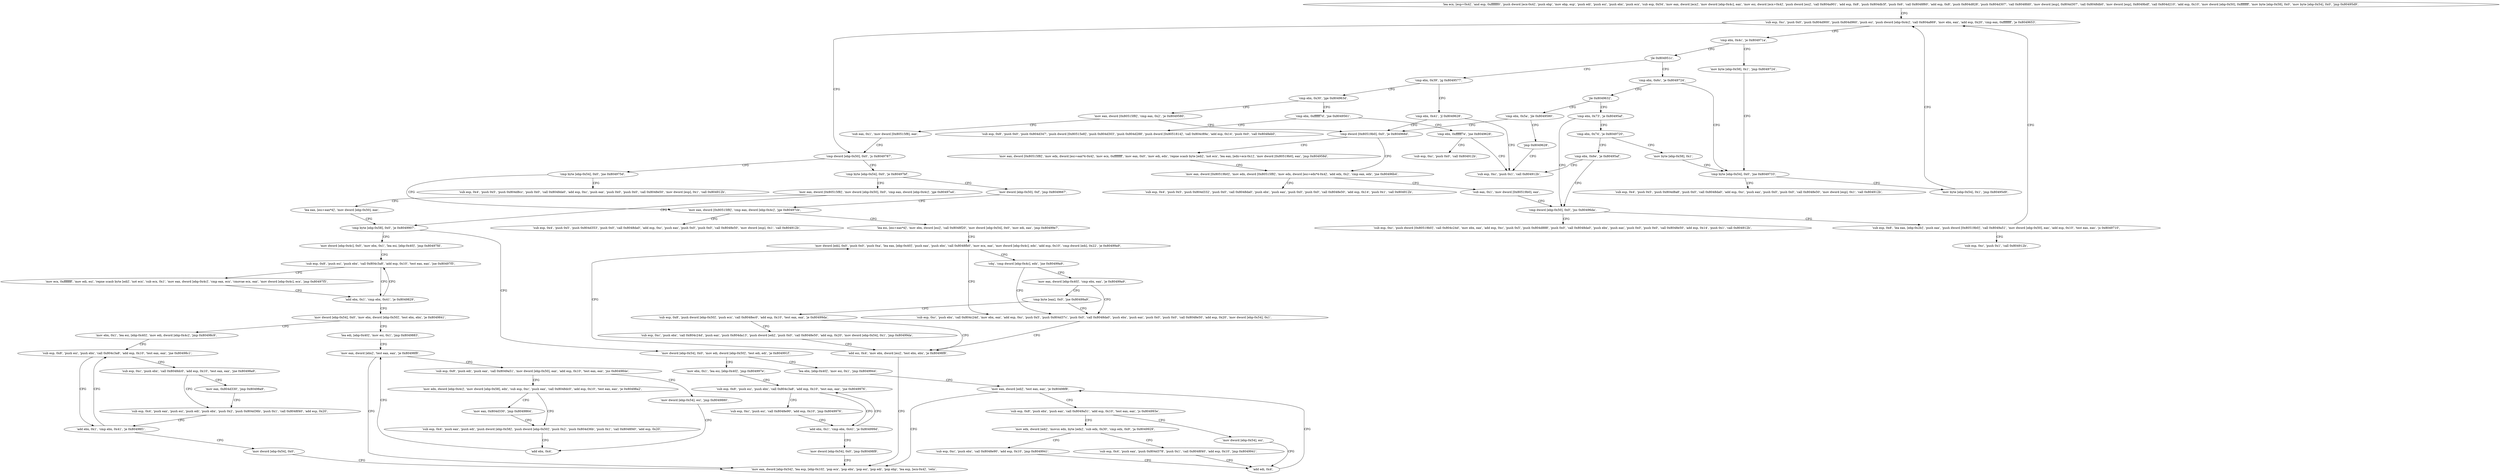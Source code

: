 digraph "func" {
"134517929" [label = "'lea ecx, [esp+0x4]', 'and esp, 0xfffffff0', 'push dword [ecx-0x4]', 'push ebp', 'mov ebp, esp', 'push edi', 'push esi', 'push ebx', 'push ecx', 'sub esp, 0x54', 'mov eax, dword [ecx]', 'mov dword [ebp-0x4c], eax', 'mov esi, dword [ecx+0x4]', 'push dword [esi]', 'call 0x804a901', 'add esp, 0x8', 'push 0x804db3f', 'push 0x6', 'call 0x8048f60', 'add esp, 0x8', 'push 0x804d828', 'push 0x804d307', 'call 0x8048fd0', 'mov dword [esp], 0x804d307', 'call 0x8048db0', 'mov dword [esp], 0x8049bdf', 'call 0x804d210', 'add esp, 0x10', 'mov dword [ebp-0x50], 0xffffffff', 'mov byte [ebp-0x58], 0x0', 'mov byte [ebp-0x54], 0x0', 'jmp 0x80495d9', " ]
"134518233" [label = "'sub esp, 0xc', 'push 0x0', 'push 0x804d900', 'push 0x804d960', 'push esi', 'push dword [ebp-0x4c]', 'call 0x804a869', 'mov ebx, eax', 'add esp, 0x20', 'cmp eax, 0xffffffff', 'je 0x8049653', " ]
"134518355" [label = "'cmp dword [ebp-0x50], 0x0', 'js 0x8049787', " ]
"134518267" [label = "'cmp ebx, 0x4c', 'je 0x804971a', " ]
"134518663" [label = "'cmp byte [ebp-0x54], 0x0', 'je 0x80497bf', " ]
"134518365" [label = "'cmp byte [ebp-0x54], 0x0', 'jne 0x804975d', " ]
"134518554" [label = "'mov byte [ebp-0x58], 0x1', 'jmp 0x8049724', " ]
"134518276" [label = "'jle 0x804951c', " ]
"134518719" [label = "'mov dword [ebp-0x50], 0xf', 'jmp 0x8049667', " ]
"134518669" [label = "'mov eax, dword [0x80515f8]', 'mov dword [ebp-0x50], 0x0', 'cmp eax, dword [ebp-0x4c]', 'jge 0x80497a4', " ]
"134518621" [label = "'sub esp, 0x4', 'push 0x5', 'push 0x804d8cc', 'push 0x0', 'call 0x8048da0', 'add esp, 0xc', 'push eax', 'push 0x0', 'push 0x0', 'call 0x8048e50', 'mov dword [esp], 0x1', 'call 0x804912b', " ]
"134518375" [label = "'mov eax, dword [0x80515f8]', 'cmp eax, dword [ebp-0x4c]', 'jge 0x80497cb', " ]
"134518564" [label = "'cmp byte [ebp-0x54], 0x0', 'jne 0x8049733', " ]
"134518044" [label = "'cmp ebx, 0x39', 'jg 0x8049577', " ]
"134518282" [label = "'cmp ebx, 0x6c', 'je 0x8049724', " ]
"134518692" [label = "'cmp byte [ebp-0x58], 0x0', 'je 0x8049907', " ]
"134518686" [label = "'lea eax, [esi+eax*4]', 'mov dword [ebp-0x50], eax', " ]
"134518731" [label = "'sub esp, 0x4', 'push 0x5', 'push 0x804d353', 'push 0x0', 'call 0x8048da0', 'add esp, 0xc', 'push eax', 'push 0x0', 'push 0x0', 'call 0x8048e50', 'mov dword [esp], 0x1', 'call 0x804912b', " ]
"134518389" [label = "'lea esi, [esi+eax*4]', 'mov ebx, dword [esi]', 'call 0x8048f20', 'mov dword [ebp-0x54], 0x0', 'mov edi, eax', 'jmp 0x80499e7', " ]
"134518579" [label = "'sub esp, 0x4', 'push 0x5', 'push 0x804d8a8', 'push 0x0', 'call 0x8048da0', 'add esp, 0xc', 'push eax', 'push 0x0', 'push 0x0', 'call 0x8048e50', 'mov dword [esp], 0x1', 'call 0x804912b', " ]
"134518570" [label = "'mov byte [ebp-0x54], 0x1', 'jmp 0x80495d9', " ]
"134518135" [label = "'cmp ebx, 0x41', 'jl 0x8049628', " ]
"134518049" [label = "'cmp ebx, 0x30', 'jge 0x804963d', " ]
"134518291" [label = "'jle 0x8049632', " ]
"134519047" [label = "'mov dword [ebp-0x54], 0x0', 'mov edi, dword [ebp-0x50]', 'test edi, edi', 'je 0x804991f', " ]
"134518702" [label = "'mov dword [ebp-0x4c], 0x0', 'mov ebx, 0x1', 'lea esi, [ebp-0x40]', 'jmp 0x80497fd', " ]
"134519271" [label = "'mov dword [edi], 0x0', 'push 0x0', 'push 0xa', 'lea eax, [ebp-0x40]', 'push eax', 'push ebx', 'call 0x8048fb0', 'mov ecx, eax', 'mov dword [ebp-0x4c], edx', 'add esp, 0x10', 'cmp dword [edi], 0x22', 'je 0x80499a9', " ]
"134518312" [label = "'sub esp, 0xc', 'push 0x1', 'call 0x804912b', " ]
"134518144" [label = "'cmp dword [0x80519b0], 0x0', 'je 0x804968d', " ]
"134518333" [label = "'mov eax, dword [0x80515f8]', 'cmp eax, 0x2', 'je 0x8049580', " ]
"134518058" [label = "'cmp ebx, 0xffffff7d', 'jne 0x8049561', " ]
"134518322" [label = "'cmp ebx, 0x5a', 'jle 0x8049580', " ]
"134518293" [label = "'cmp ebx, 0x73', 'je 0x80495af', " ]
"134519071" [label = "'mov ebx, 0x1', 'lea esi, [ebp-0x40]', 'jmp 0x804997e', " ]
"134519061" [label = "'lea ebx, [ebp-0x40]', 'mov esi, 0x1', 'jmp 0x8049944', " ]
"134518781" [label = "'sub esp, 0x8', 'push esi', 'push ebx', 'call 0x804c3a8', 'add esp, 0x10', 'test eax, eax', 'jne 0x80497f5', " ]
"134519209" [label = "'sub esp, 0xc', 'push ebx', 'call 0x804c24d', 'mov ebx, eax', 'add esp, 0xc', 'push 0x5', 'push 0x804d37c', 'push 0x0', 'call 0x8048da0', 'push ebx', 'push eax', 'push 0x0', 'push 0x0', 'call 0x8048e50', 'add esp, 0x20', 'mov dword [ebp-0x54], 0x1', " ]
"134519304" [label = "'cdq', 'cmp dword [ebp-0x4c], edx', 'jne 0x80499a9', " ]
"134518413" [label = "'mov eax, dword [0x80515f8]', 'mov edx, dword [esi+eax*4-0x4]', 'mov ecx, 0xffffffff', 'mov eax, 0x0', 'mov edi, edx', 'repne scasb byte [edi]', 'not ecx', 'lea eax, [edx+ecx-0x1]', 'mov dword [0x80519b0], eax', 'jmp 0x804958d', " ]
"134518157" [label = "'mov eax, dword [0x80519b0]', 'mov edx, dword [0x80515f8]', 'mov edx, dword [esi+edx*4-0x4]', 'add edx, 0x2', 'cmp eax, edx', 'jne 0x80496b4', " ]
"134518347" [label = "'sub eax, 0x1', 'mov dword [0x80515f8], eax', " ]
"134518113" [label = "'cmp ebx, 0xffffff7e', 'jne 0x8049628', " ]
"134518066" [label = "'sub esp, 0x8', 'push 0x0', 'push 0x804d347', 'push dword [0x80515e8]', 'push 0x804d303', 'push 0x804d288', 'push dword [0x8051814]', 'call 0x804c89a', 'add esp, 0x14', 'push 0x0', 'call 0x8048eb0', " ]
"134518331" [label = "'jmp 0x8049628', " ]
"134518191" [label = "'cmp dword [ebp-0x50], 0x0', 'jns 0x80496da', " ]
"134518298" [label = "'cmp ebx, 0x74', 'je 0x8049720', " ]
"134519166" [label = "'sub esp, 0x8', 'push esi', 'push ebx', 'call 0x804c3a8', 'add esp, 0x10', 'test eax, eax', 'jne 0x8049976', " ]
"134519108" [label = "'mov eax, dword [edi]', 'test eax, eax', 'je 0x80498f8', " ]
"134518773" [label = "'add ebx, 0x1', 'cmp ebx, 0x41', 'je 0x8049829', " ]
"134518798" [label = "'mov ecx, 0xffffffff', 'mov edi, esi', 'repne scasb byte [edi]', 'not ecx', 'sub ecx, 0x1', 'mov eax, dword [ebp-0x4c]', 'cmp eax, ecx', 'cmovae ecx, eax', 'mov dword [ebp-0x4c], ecx', 'jmp 0x80497f5', " ]
"134519258" [label = "'add esi, 0x4', 'mov ebx, dword [esi]', 'test ebx, ebx', 'je 0x80498f8', " ]
"134519310" [label = "'mov eax, dword [ebp-0x40]', 'cmp ebx, eax', 'je 0x80499a9', " ]
"134518452" [label = "'sub esp, 0x4', 'push 0x5', 'push 0x804d332', 'push 0x0', 'call 0x8048da0', 'push ebx', 'push eax', 'push 0x0', 'push 0x0', 'call 0x8048e50', 'add esp, 0x14', 'push 0x1', 'call 0x804912b', " ]
"134518183" [label = "'sub eax, 0x1', 'mov dword [0x80519b0], eax', " ]
"134518125" [label = "'sub esp, 0xc', 'push 0x0', 'call 0x804912b', " ]
"134518490" [label = "'sub esp, 0xc', 'push dword [0x80519b0]', 'call 0x804c24d', 'mov ebx, eax', 'add esp, 0xc', 'push 0x5', 'push 0x804d888', 'push 0x0', 'call 0x8048da0', 'push ebx', 'push eax', 'push 0x0', 'push 0x0', 'call 0x8048e50', 'add esp, 0x14', 'push 0x1', 'call 0x804912b', " ]
"134518201" [label = "'sub esp, 0x8', 'lea eax, [ebp-0x2b]', 'push eax', 'push dword [0x80519b0]', 'call 0x8049a51', 'mov dword [ebp-0x50], eax', 'add esp, 0x10', 'test eax, eax', 'js 0x8049710', " ]
"134518560" [label = "'mov byte [ebp-0x58], 0x1', " ]
"134518307" [label = "'cmp ebx, 0x6e', 'je 0x80495af', " ]
"134519158" [label = "'add ebx, 0x1', 'cmp ebx, 0x41', 'je 0x804999d', " ]
"134519183" [label = "'sub esp, 0xc', 'push esi', 'call 0x8048e90', 'add esp, 0x10', 'jmp 0x8049976', " ]
"134519032" [label = "'mov eax, dword [ebp-0x54]', 'lea esp, [ebp-0x10]', 'pop ecx', 'pop ebx', 'pop esi', 'pop edi', 'pop ebp', 'lea esp, [ecx-0x4]', 'retn', " ]
"134519114" [label = "'sub esp, 0x8', 'push ebx', 'push eax', 'call 0x8049a51', 'add esp, 0x10', 'test eax, eax', 'js 0x804993e', " ]
"134518825" [label = "'mov dword [ebp-0x54], 0x0', 'mov ebx, dword [ebp-0x50]', 'test ebx, ebx', 'je 0x8049841', " ]
"134519317" [label = "'cmp byte [eax], 0x0', 'jne 0x80499a9', " ]
"134518544" [label = "'sub esp, 0xc', 'push 0x1', 'call 0x804912b', " ]
"134519197" [label = "'mov dword [ebp-0x54], 0x0', 'jmp 0x80498f8', " ]
"134519102" [label = "'mov dword [ebp-0x54], esi', " ]
"134519131" [label = "'mov edx, dword [edi]', 'movsx edx, byte [edx]', 'sub edx, 0x30', 'cmp edx, 0x9', 'ja 0x8049929', " ]
"134518849" [label = "'mov ebx, 0x1', 'lea esi, [ebp-0x40]', 'mov edi, dword [ebp-0x4c]', 'jmp 0x80498c9', " ]
"134518839" [label = "'lea edi, [ebp-0x40]', 'mov esi, 0x1', 'jmp 0x8049883', " ]
"134519322" [label = "'sub esp, 0x8', 'push dword [ebp-0x50]', 'push ecx', 'call 0x8048ec0', 'add esp, 0x10', 'test eax, eax', 'je 0x80499da', " ]
"134519105" [label = "'add edi, 0x4', " ]
"134519081" [label = "'sub esp, 0x4', 'push eax', 'push 0x804d378', 'push 0x1', 'call 0x8048f40', 'add esp, 0x10', 'jmp 0x8049941', " ]
"134519144" [label = "'sub esp, 0xc', 'push ebx', 'call 0x8048e90', 'add esp, 0x10', 'jmp 0x8049941', " ]
"134518985" [label = "'sub esp, 0x8', 'push esi', 'push ebx', 'call 0x804c3a8', 'add esp, 0x10', 'test eax, eax', 'jne 0x80498c1', " ]
"134518915" [label = "'mov eax, dword [ebx]', 'test eax, eax', 'je 0x80498f8', " ]
"134519341" [label = "'sub esp, 0xc', 'push ebx', 'call 0x804c24d', 'push eax', 'push 0x804da13', 'push dword [edi]', 'push 0x0', 'call 0x8048e50', 'add esp, 0x20', 'mov dword [ebp-0x54], 0x1', 'jmp 0x80499da', " ]
"134518977" [label = "'add ebx, 0x1', 'cmp ebx, 0x41', 'je 0x80498f1', " ]
"134519002" [label = "'sub esp, 0xc', 'push ebx', 'call 0x8048dc0', 'add esp, 0x10', 'test eax, eax', 'jne 0x80498a9', " ]
"134518921" [label = "'sub esp, 0x8', 'push edi', 'push eax', 'call 0x8049a51', 'mov dword [ebp-0x50], eax', 'add esp, 0x10', 'test eax, eax', 'jns 0x804984e', " ]
"134519025" [label = "'mov dword [ebp-0x54], 0x0', " ]
"134518953" [label = "'sub esp, 0x4', 'push eax', 'push esi', 'push edi', 'push ebx', 'push 0x2', 'push 0x804d36b', 'push 0x1', 'call 0x8048f40', 'add esp, 0x20', " ]
"134519018" [label = "'mov eax, 0x804d330', 'jmp 0x80498a9', " ]
"134518862" [label = "'mov edx, dword [ebp-0x4c]', 'mov dword [ebp-0x58], edx', 'sub esp, 0xc', 'push eax', 'call 0x8048dc0', 'add esp, 0x10', 'test eax, eax', 'je 0x80498a2', " ]
"134518941" [label = "'mov dword [ebp-0x54], esi', 'jmp 0x8049880', " ]
"134518946" [label = "'mov eax, 0x804d330', 'jmp 0x8049864', " ]
"134518884" [label = "'sub esp, 0x4', 'push eax', 'push edi', 'push dword [ebp-0x58]', 'push dword [ebp-0x50]', 'push 0x2', 'push 0x804d36b', 'push 0x1', 'call 0x8048f40', 'add esp, 0x20', " ]
"134518912" [label = "'add ebx, 0x4', " ]
"134517929" -> "134518233" [ label = "CFG" ]
"134518233" -> "134518355" [ label = "CFG" ]
"134518233" -> "134518267" [ label = "CFG" ]
"134518355" -> "134518663" [ label = "CFG" ]
"134518355" -> "134518365" [ label = "CFG" ]
"134518267" -> "134518554" [ label = "CFG" ]
"134518267" -> "134518276" [ label = "CFG" ]
"134518663" -> "134518719" [ label = "CFG" ]
"134518663" -> "134518669" [ label = "CFG" ]
"134518365" -> "134518621" [ label = "CFG" ]
"134518365" -> "134518375" [ label = "CFG" ]
"134518554" -> "134518564" [ label = "CFG" ]
"134518276" -> "134518044" [ label = "CFG" ]
"134518276" -> "134518282" [ label = "CFG" ]
"134518719" -> "134518375" [ label = "CFG" ]
"134518669" -> "134518692" [ label = "CFG" ]
"134518669" -> "134518686" [ label = "CFG" ]
"134518375" -> "134518731" [ label = "CFG" ]
"134518375" -> "134518389" [ label = "CFG" ]
"134518564" -> "134518579" [ label = "CFG" ]
"134518564" -> "134518570" [ label = "CFG" ]
"134518044" -> "134518135" [ label = "CFG" ]
"134518044" -> "134518049" [ label = "CFG" ]
"134518282" -> "134518564" [ label = "CFG" ]
"134518282" -> "134518291" [ label = "CFG" ]
"134518692" -> "134519047" [ label = "CFG" ]
"134518692" -> "134518702" [ label = "CFG" ]
"134518686" -> "134518692" [ label = "CFG" ]
"134518389" -> "134519271" [ label = "CFG" ]
"134518570" -> "134518233" [ label = "CFG" ]
"134518135" -> "134518312" [ label = "CFG" ]
"134518135" -> "134518144" [ label = "CFG" ]
"134518049" -> "134518333" [ label = "CFG" ]
"134518049" -> "134518058" [ label = "CFG" ]
"134518291" -> "134518322" [ label = "CFG" ]
"134518291" -> "134518293" [ label = "CFG" ]
"134519047" -> "134519071" [ label = "CFG" ]
"134519047" -> "134519061" [ label = "CFG" ]
"134518702" -> "134518781" [ label = "CFG" ]
"134519271" -> "134519209" [ label = "CFG" ]
"134519271" -> "134519304" [ label = "CFG" ]
"134518144" -> "134518413" [ label = "CFG" ]
"134518144" -> "134518157" [ label = "CFG" ]
"134518333" -> "134518144" [ label = "CFG" ]
"134518333" -> "134518347" [ label = "CFG" ]
"134518058" -> "134518113" [ label = "CFG" ]
"134518058" -> "134518066" [ label = "CFG" ]
"134518322" -> "134518144" [ label = "CFG" ]
"134518322" -> "134518331" [ label = "CFG" ]
"134518293" -> "134518191" [ label = "CFG" ]
"134518293" -> "134518298" [ label = "CFG" ]
"134519071" -> "134519166" [ label = "CFG" ]
"134519061" -> "134519108" [ label = "CFG" ]
"134518781" -> "134518773" [ label = "CFG" ]
"134518781" -> "134518798" [ label = "CFG" ]
"134519209" -> "134519258" [ label = "CFG" ]
"134519304" -> "134519209" [ label = "CFG" ]
"134519304" -> "134519310" [ label = "CFG" ]
"134518413" -> "134518157" [ label = "CFG" ]
"134518157" -> "134518452" [ label = "CFG" ]
"134518157" -> "134518183" [ label = "CFG" ]
"134518347" -> "134518355" [ label = "CFG" ]
"134518113" -> "134518312" [ label = "CFG" ]
"134518113" -> "134518125" [ label = "CFG" ]
"134518331" -> "134518312" [ label = "CFG" ]
"134518191" -> "134518490" [ label = "CFG" ]
"134518191" -> "134518201" [ label = "CFG" ]
"134518298" -> "134518560" [ label = "CFG" ]
"134518298" -> "134518307" [ label = "CFG" ]
"134519166" -> "134519158" [ label = "CFG" ]
"134519166" -> "134519183" [ label = "CFG" ]
"134519108" -> "134519032" [ label = "CFG" ]
"134519108" -> "134519114" [ label = "CFG" ]
"134518773" -> "134518825" [ label = "CFG" ]
"134518773" -> "134518781" [ label = "CFG" ]
"134518798" -> "134518773" [ label = "CFG" ]
"134519258" -> "134519032" [ label = "CFG" ]
"134519258" -> "134519271" [ label = "CFG" ]
"134519310" -> "134519209" [ label = "CFG" ]
"134519310" -> "134519317" [ label = "CFG" ]
"134518183" -> "134518191" [ label = "CFG" ]
"134518201" -> "134518544" [ label = "CFG" ]
"134518201" -> "134518233" [ label = "CFG" ]
"134518560" -> "134518564" [ label = "CFG" ]
"134518307" -> "134518191" [ label = "CFG" ]
"134518307" -> "134518312" [ label = "CFG" ]
"134519158" -> "134519197" [ label = "CFG" ]
"134519158" -> "134519166" [ label = "CFG" ]
"134519183" -> "134519158" [ label = "CFG" ]
"134519114" -> "134519102" [ label = "CFG" ]
"134519114" -> "134519131" [ label = "CFG" ]
"134518825" -> "134518849" [ label = "CFG" ]
"134518825" -> "134518839" [ label = "CFG" ]
"134519317" -> "134519209" [ label = "CFG" ]
"134519317" -> "134519322" [ label = "CFG" ]
"134519197" -> "134519032" [ label = "CFG" ]
"134519102" -> "134519105" [ label = "CFG" ]
"134519131" -> "134519081" [ label = "CFG" ]
"134519131" -> "134519144" [ label = "CFG" ]
"134518849" -> "134518985" [ label = "CFG" ]
"134518839" -> "134518915" [ label = "CFG" ]
"134519322" -> "134519258" [ label = "CFG" ]
"134519322" -> "134519341" [ label = "CFG" ]
"134519105" -> "134519108" [ label = "CFG" ]
"134519081" -> "134519105" [ label = "CFG" ]
"134519144" -> "134519105" [ label = "CFG" ]
"134518985" -> "134518977" [ label = "CFG" ]
"134518985" -> "134519002" [ label = "CFG" ]
"134518915" -> "134519032" [ label = "CFG" ]
"134518915" -> "134518921" [ label = "CFG" ]
"134519341" -> "134519258" [ label = "CFG" ]
"134518977" -> "134519025" [ label = "CFG" ]
"134518977" -> "134518985" [ label = "CFG" ]
"134519002" -> "134518953" [ label = "CFG" ]
"134519002" -> "134519018" [ label = "CFG" ]
"134518921" -> "134518862" [ label = "CFG" ]
"134518921" -> "134518941" [ label = "CFG" ]
"134519025" -> "134519032" [ label = "CFG" ]
"134518953" -> "134518977" [ label = "CFG" ]
"134519018" -> "134518953" [ label = "CFG" ]
"134518862" -> "134518946" [ label = "CFG" ]
"134518862" -> "134518884" [ label = "CFG" ]
"134518941" -> "134518912" [ label = "CFG" ]
"134518946" -> "134518884" [ label = "CFG" ]
"134518884" -> "134518912" [ label = "CFG" ]
"134518912" -> "134518915" [ label = "CFG" ]
}
